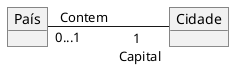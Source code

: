 @startuml
skinparam Linetype ortho
object "País" as pa
object "Cidade" as ci
left to right direction
pa"0...1"---"1 \n Capital"ci: "Contem"

@enduml